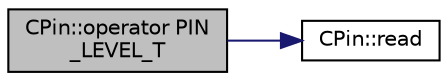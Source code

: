digraph "CPin::operator PIN_LEVEL_T"
{
  edge [fontname="Helvetica",fontsize="10",labelfontname="Helvetica",labelfontsize="10"];
  node [fontname="Helvetica",fontsize="10",shape=record];
  rankdir="LR";
  Node1 [label="CPin::operator PIN\l_LEVEL_T",height=0.2,width=0.4,color="black", fillcolor="grey75", style="filled" fontcolor="black"];
  Node1 -> Node2 [color="midnightblue",fontsize="10",style="solid",fontname="Helvetica"];
  Node2 [label="CPin::read",height=0.2,width=0.4,color="black", fillcolor="white", style="filled",URL="$d7/db9/class_c_pin.html#a02060b0c9bbf0f75dead7bef1c75ce6b"];
}
